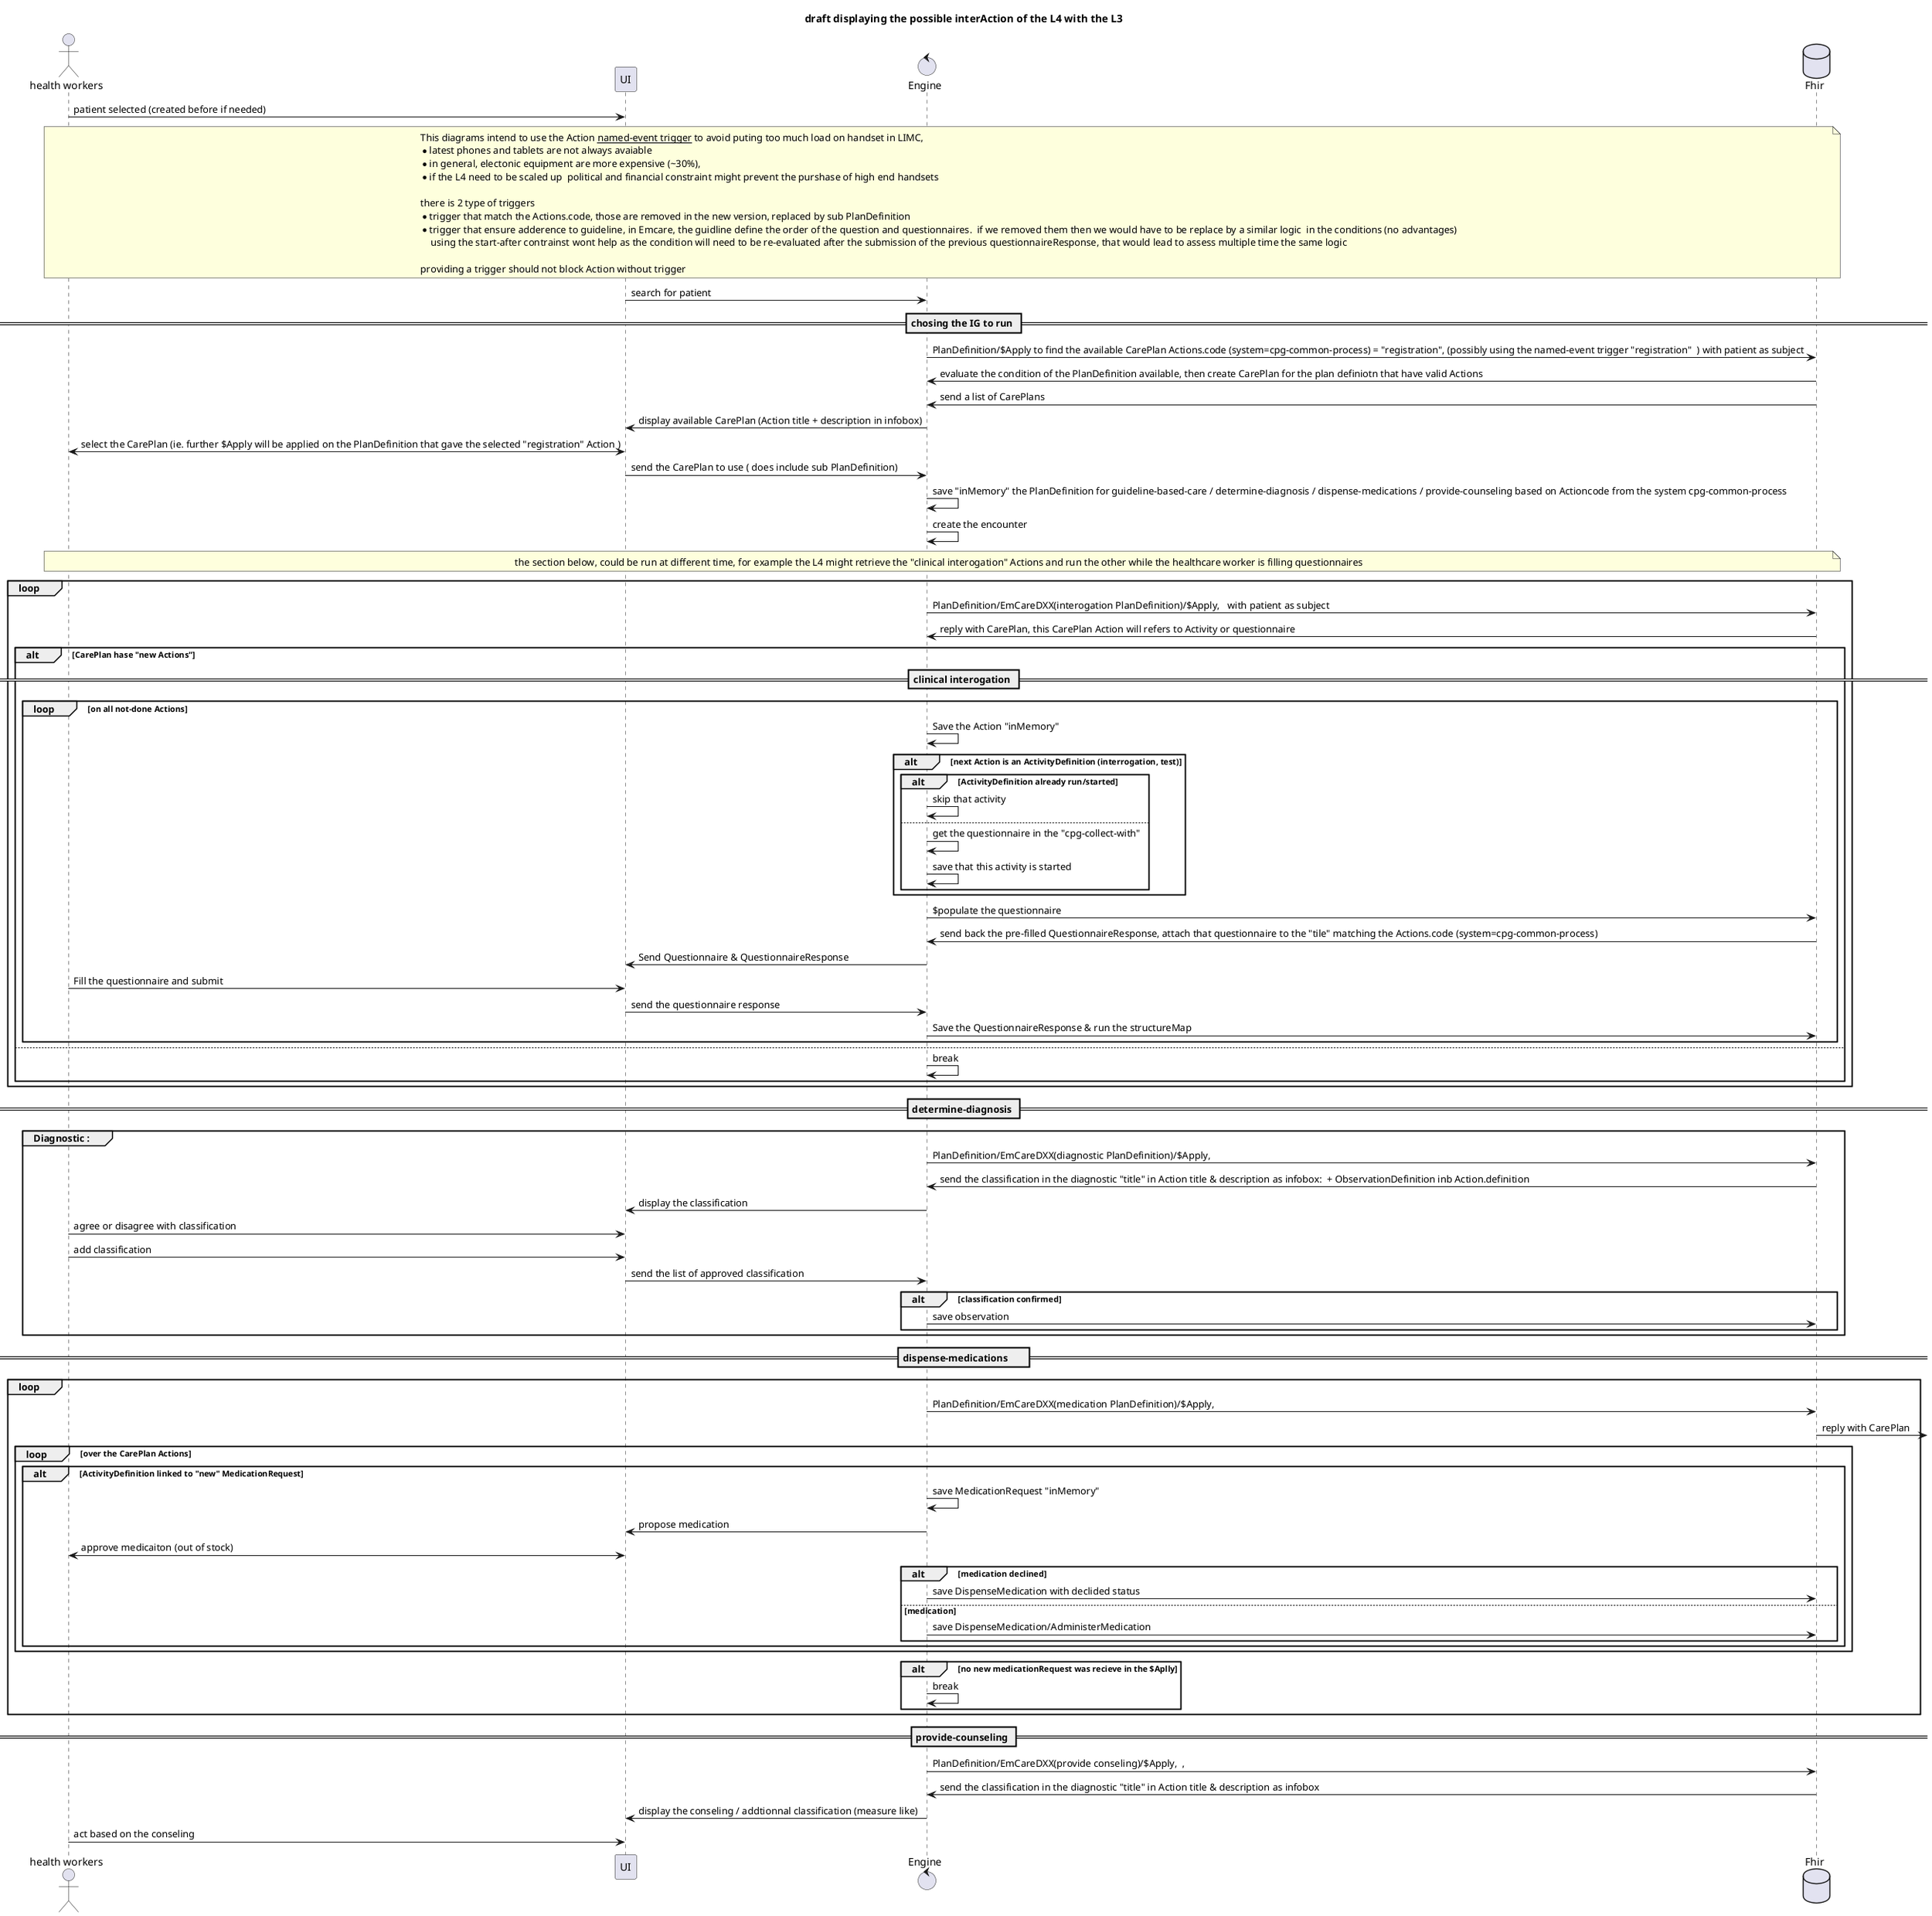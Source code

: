 @startuml

' Actors
'skinparam actorStyle awesome
'skinparam controlStyle awesome

title draft displaying the possible interAction of the L4 with the L3

actor HW as "health workers" 
'interface UI as "user interface"


HW -> UI : patient selected (created before if needed)

control L as "Engine"
database F as "Fhir"
note over HW, F
    This diagrams intend to use the Action __named-event trigger__ to avoid puting too much load on handset in LIMC, 
    * latest phones and tablets are not always avaiable 
    * in general, electonic equipment are more expensive (~30%),
    * if the L4 need to be scaled up  political and financial constraint might prevent the purshase of high end handsets
    
    there is 2 type of triggers
    * trigger that match the Actions.code, those are removed in the new version, replaced by sub PlanDefinition
    * trigger that ensure adderence to guideline, in Emcare, the guidline define the order of the question and questionnaires.  if we removed them then we would have to be replace by a similar logic  in the conditions (no advantages)
        using the start-after contrainst wont help as the condition will need to be re-evaluated after the submission of the previous questionnaireResponse, that would lead to assess multiple time the same logic

    providing a trigger should not block Action without trigger
end note

UI -> L : search for patient



== chosing the IG to run ==

L->F: PlanDefinition/$Apply to find the available CarePlan Actions.code (system=cpg-common-process) = "registration", (possibly using the named-event trigger "registration"  ) with patient as subject
F->L: evaluate the condition of the PlanDefinition available, then create CarePlan for the plan definiotn that have valid Actions
F->L: send a list of CarePlans
L->UI: display available CarePlan (Action title + description in infobox)
HW<-> UI : select the CarePlan (ie. further $Apply will be applied on the PlanDefinition that gave the selected "registration" Action )
UI -> L: send the CarePlan to use ( does include sub PlanDefinition)
L->L : save "inMemory" the PlanDefinition for guideline-based-care / determine-diagnosis / dispense-medications / provide-counseling based on Actioncode from the system cpg-common-process

L-> L : create the encounter


note over HW, F
    the section below, could be run at different time, for example the L4 might retrieve the "clinical interogation" Actions and run the other while the healthcare worker is filling questionnaires
end note
loop
    L -> F : PlanDefinition/EmCareDXX(interogation PlanDefinition)/$Apply,   with patient as subject
    F -> L: reply with CarePlan, this CarePlan Action will refers to Activity or questionnaire
    alt CarePlan hase "new Actions"
        == clinical interogation ==
        loop  on all not-done Actions
            L->L: Save the Action "inMemory"
            alt next Action is an ActivityDefinition (interrogation, test)
                alt ActivityDefinition already run/started
                    L-> L: skip that activity
                else
                    L->L: get the questionnaire in the "cpg-collect-with"
                    L->L: save that this activity is started
                end
            end 
            L -> F : $populate the questionnaire
            F -> L : send back the pre-filled QuestionnaireResponse, attach that questionnaire to the "tile" matching the Actions.code (system=cpg-common-process)
            L -> UI: Send Questionnaire & QuestionnaireResponse
            HW -> UI : Fill the questionnaire and submit
            UI -> L: send the questionnaire response
            L -> F: Save the QuestionnaireResponse & run the structureMap
        end
    else
        L->L: break 
    end 
end 
==  determine-diagnosis ==

group  Diagnostic :
    L -> F : PlanDefinition/EmCareDXX(diagnostic PlanDefinition)/$Apply,  
    F -> L: send the classification in the diagnostic "title" in Action title & description as infobox:  + ObservationDefinition inb Action.definition

    L->UI:  display the classification
    HW->UI: agree or disagree with classification
    HW->UI: add classification
    UI -> L: send the list of approved classification
    alt classification confirmed
        L -> F : save observation 
    end
end

== dispense-medications	==

loop 

    L -> F : PlanDefinition/EmCareDXX(medication PlanDefinition)/$Apply,  
    F-> : reply with CarePlan  
    loop over the CarePlan Actions
        alt  ActivityDefinition linked to "new" MedicationRequest
            L->L: save MedicationRequest "inMemory"
            L -> UI: propose medication
            UI <-> HW : approve medicaiton (out of stock)
            alt medication declined
                L-> F : save DispenseMedication with declided status 
            else medication 
                L-> F: save DispenseMedication/AdministerMedication
            end
        end 
    end
    alt no new medicationRequest was recieve in the $Aplly
        L->L:break
    end 
    
end

== provide-counseling ==

  
    L -> F : PlanDefinition/EmCareDXX(provide conseling)/$Apply,  ,  
    F -> L: send the classification in the diagnostic "title" in Action title & description as infobox
    L->UI:  display the conseling / addtionnal classification (measure like)
    HW -> UI: act based on the conseling 

@enduml
